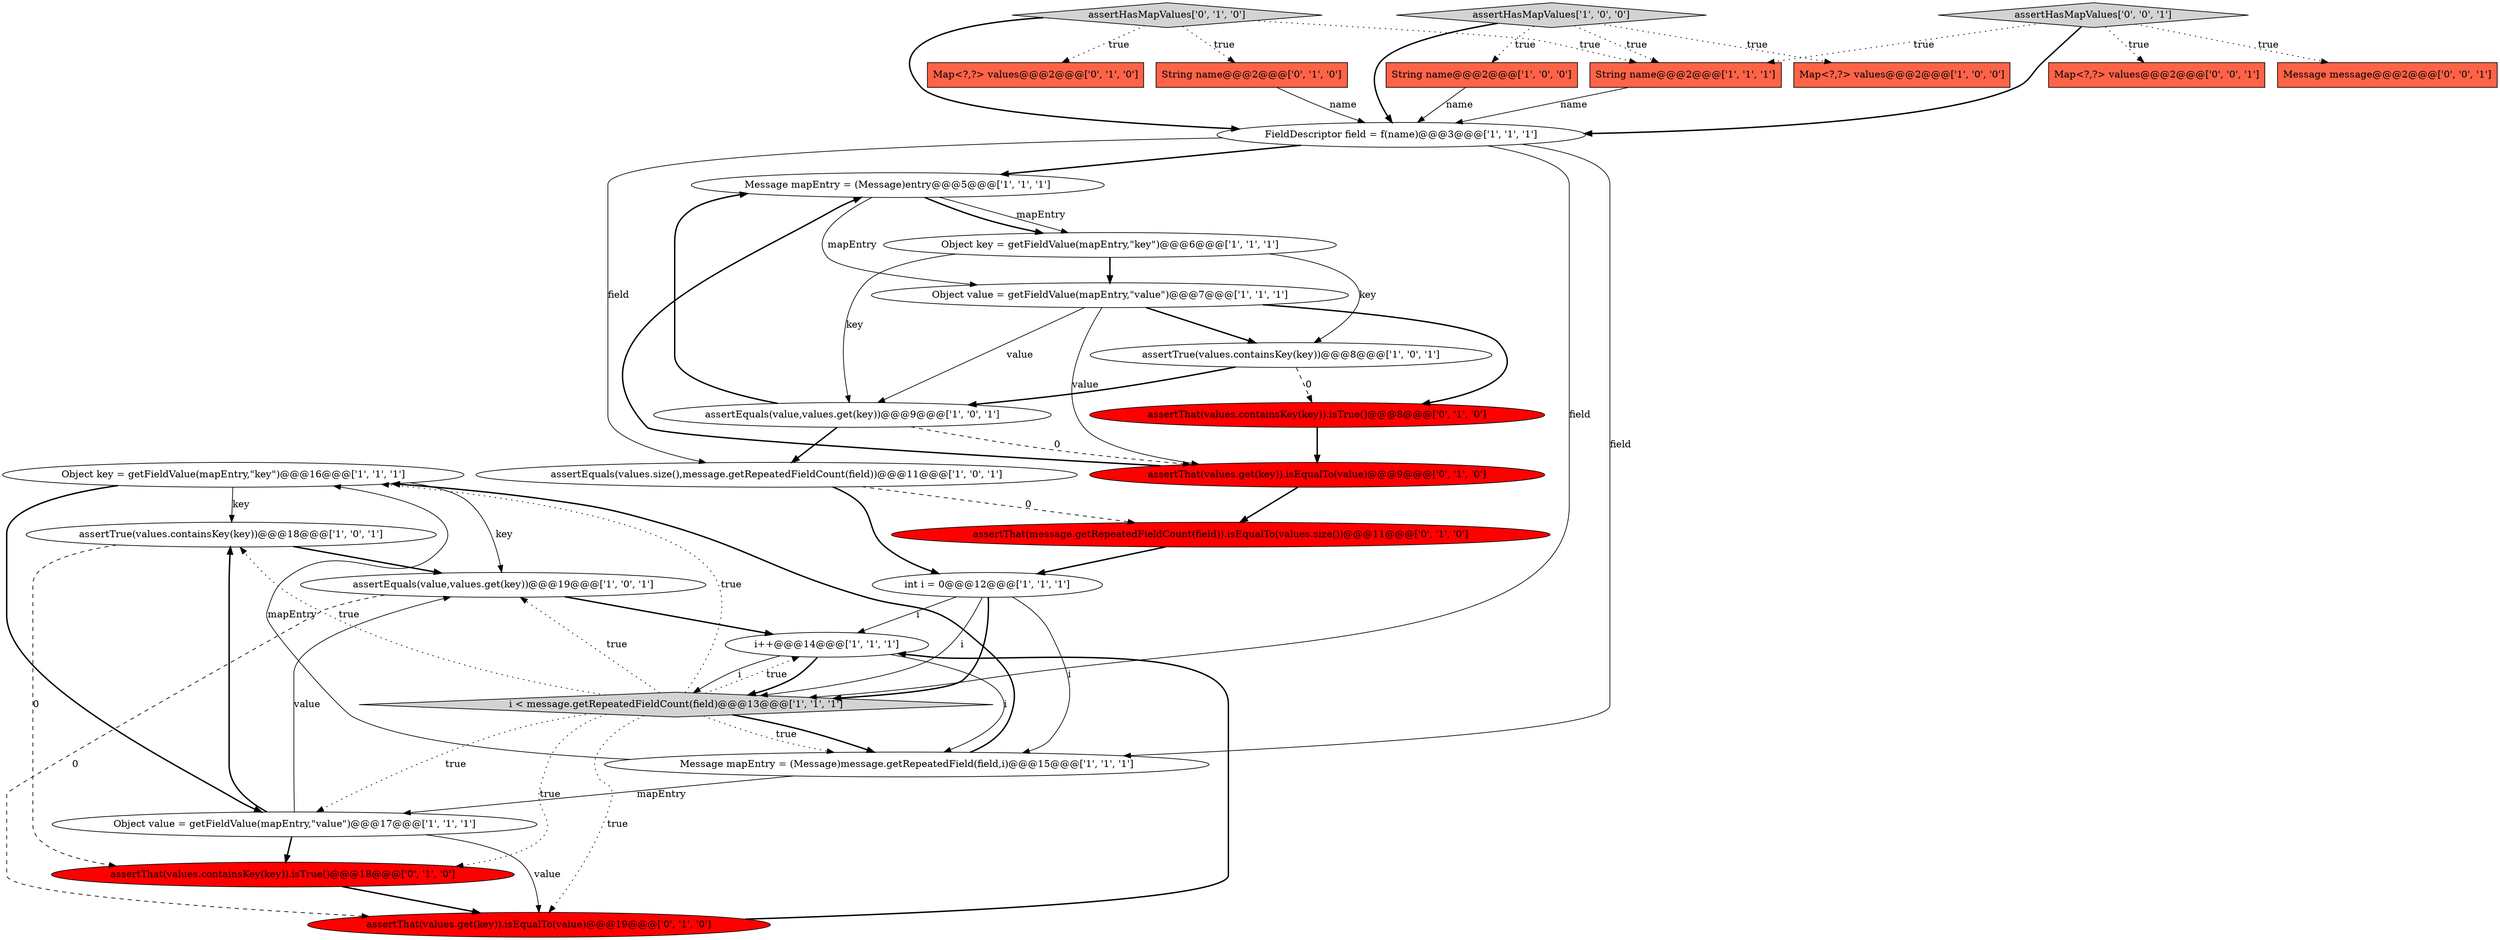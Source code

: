 digraph {
4 [style = filled, label = "Object key = getFieldValue(mapEntry,\"key\")@@@16@@@['1', '1', '1']", fillcolor = white, shape = ellipse image = "AAA0AAABBB1BBB"];
5 [style = filled, label = "assertEquals(values.size(),message.getRepeatedFieldCount(field))@@@11@@@['1', '0', '1']", fillcolor = white, shape = ellipse image = "AAA0AAABBB1BBB"];
15 [style = filled, label = "Message mapEntry = (Message)entry@@@5@@@['1', '1', '1']", fillcolor = white, shape = ellipse image = "AAA0AAABBB1BBB"];
20 [style = filled, label = "assertThat(values.containsKey(key)).isTrue()@@@8@@@['0', '1', '0']", fillcolor = red, shape = ellipse image = "AAA1AAABBB2BBB"];
27 [style = filled, label = "Map<?,?> values@@@2@@@['0', '0', '1']", fillcolor = tomato, shape = box image = "AAA0AAABBB3BBB"];
19 [style = filled, label = "String name@@@2@@@['0', '1', '0']", fillcolor = tomato, shape = box image = "AAA0AAABBB2BBB"];
8 [style = filled, label = "FieldDescriptor field = f(name)@@@3@@@['1', '1', '1']", fillcolor = white, shape = ellipse image = "AAA0AAABBB1BBB"];
9 [style = filled, label = "assertTrue(values.containsKey(key))@@@8@@@['1', '0', '1']", fillcolor = white, shape = ellipse image = "AAA0AAABBB1BBB"];
0 [style = filled, label = "String name@@@2@@@['1', '0', '0']", fillcolor = tomato, shape = box image = "AAA0AAABBB1BBB"];
22 [style = filled, label = "Map<?,?> values@@@2@@@['0', '1', '0']", fillcolor = tomato, shape = box image = "AAA0AAABBB2BBB"];
14 [style = filled, label = "String name@@@2@@@['1', '1', '1']", fillcolor = tomato, shape = box image = "AAA0AAABBB1BBB"];
28 [style = filled, label = "Message message@@@2@@@['0', '0', '1']", fillcolor = tomato, shape = box image = "AAA0AAABBB3BBB"];
29 [style = filled, label = "assertHasMapValues['0', '0', '1']", fillcolor = lightgray, shape = diamond image = "AAA0AAABBB3BBB"];
6 [style = filled, label = "i++@@@14@@@['1', '1', '1']", fillcolor = white, shape = ellipse image = "AAA0AAABBB1BBB"];
18 [style = filled, label = "assertTrue(values.containsKey(key))@@@18@@@['1', '0', '1']", fillcolor = white, shape = ellipse image = "AAA0AAABBB1BBB"];
16 [style = filled, label = "Object value = getFieldValue(mapEntry,\"value\")@@@17@@@['1', '1', '1']", fillcolor = white, shape = ellipse image = "AAA0AAABBB1BBB"];
10 [style = filled, label = "i < message.getRepeatedFieldCount(field)@@@13@@@['1', '1', '1']", fillcolor = lightgray, shape = diamond image = "AAA0AAABBB1BBB"];
24 [style = filled, label = "assertHasMapValues['0', '1', '0']", fillcolor = lightgray, shape = diamond image = "AAA0AAABBB2BBB"];
21 [style = filled, label = "assertThat(values.get(key)).isEqualTo(value)@@@9@@@['0', '1', '0']", fillcolor = red, shape = ellipse image = "AAA1AAABBB2BBB"];
25 [style = filled, label = "assertThat(values.get(key)).isEqualTo(value)@@@19@@@['0', '1', '0']", fillcolor = red, shape = ellipse image = "AAA1AAABBB2BBB"];
11 [style = filled, label = "assertEquals(value,values.get(key))@@@19@@@['1', '0', '1']", fillcolor = white, shape = ellipse image = "AAA0AAABBB1BBB"];
12 [style = filled, label = "assertEquals(value,values.get(key))@@@9@@@['1', '0', '1']", fillcolor = white, shape = ellipse image = "AAA0AAABBB1BBB"];
23 [style = filled, label = "assertThat(message.getRepeatedFieldCount(field)).isEqualTo(values.size())@@@11@@@['0', '1', '0']", fillcolor = red, shape = ellipse image = "AAA1AAABBB2BBB"];
3 [style = filled, label = "Object key = getFieldValue(mapEntry,\"key\")@@@6@@@['1', '1', '1']", fillcolor = white, shape = ellipse image = "AAA0AAABBB1BBB"];
17 [style = filled, label = "Message mapEntry = (Message)message.getRepeatedField(field,i)@@@15@@@['1', '1', '1']", fillcolor = white, shape = ellipse image = "AAA0AAABBB1BBB"];
7 [style = filled, label = "Object value = getFieldValue(mapEntry,\"value\")@@@7@@@['1', '1', '1']", fillcolor = white, shape = ellipse image = "AAA0AAABBB1BBB"];
26 [style = filled, label = "assertThat(values.containsKey(key)).isTrue()@@@18@@@['0', '1', '0']", fillcolor = red, shape = ellipse image = "AAA1AAABBB2BBB"];
1 [style = filled, label = "assertHasMapValues['1', '0', '0']", fillcolor = lightgray, shape = diamond image = "AAA0AAABBB1BBB"];
13 [style = filled, label = "int i = 0@@@12@@@['1', '1', '1']", fillcolor = white, shape = ellipse image = "AAA0AAABBB1BBB"];
2 [style = filled, label = "Map<?,?> values@@@2@@@['1', '0', '0']", fillcolor = tomato, shape = box image = "AAA0AAABBB1BBB"];
10->18 [style = dotted, label="true"];
4->16 [style = bold, label=""];
15->3 [style = solid, label="mapEntry"];
13->10 [style = bold, label=""];
29->8 [style = bold, label=""];
9->20 [style = dashed, label="0"];
17->4 [style = solid, label="mapEntry"];
10->6 [style = dotted, label="true"];
15->7 [style = solid, label="mapEntry"];
16->18 [style = bold, label=""];
13->17 [style = solid, label="i"];
8->15 [style = bold, label=""];
7->12 [style = solid, label="value"];
12->5 [style = bold, label=""];
1->8 [style = bold, label=""];
24->14 [style = dotted, label="true"];
5->23 [style = dashed, label="0"];
29->27 [style = dotted, label="true"];
16->25 [style = solid, label="value"];
21->15 [style = bold, label=""];
11->6 [style = bold, label=""];
18->11 [style = bold, label=""];
26->25 [style = bold, label=""];
12->15 [style = bold, label=""];
16->26 [style = bold, label=""];
14->8 [style = solid, label="name"];
10->17 [style = bold, label=""];
0->8 [style = solid, label="name"];
8->5 [style = solid, label="field"];
17->16 [style = solid, label="mapEntry"];
7->20 [style = bold, label=""];
1->14 [style = dotted, label="true"];
25->6 [style = bold, label=""];
15->3 [style = bold, label=""];
12->21 [style = dashed, label="0"];
8->17 [style = solid, label="field"];
10->17 [style = dotted, label="true"];
20->21 [style = bold, label=""];
7->9 [style = bold, label=""];
13->10 [style = solid, label="i"];
10->25 [style = dotted, label="true"];
29->28 [style = dotted, label="true"];
3->7 [style = bold, label=""];
6->17 [style = solid, label="i"];
23->13 [style = bold, label=""];
10->11 [style = dotted, label="true"];
4->11 [style = solid, label="key"];
24->22 [style = dotted, label="true"];
29->14 [style = dotted, label="true"];
5->13 [style = bold, label=""];
6->10 [style = bold, label=""];
3->9 [style = solid, label="key"];
6->10 [style = solid, label="i"];
11->25 [style = dashed, label="0"];
18->26 [style = dashed, label="0"];
7->21 [style = solid, label="value"];
10->26 [style = dotted, label="true"];
24->19 [style = dotted, label="true"];
19->8 [style = solid, label="name"];
4->18 [style = solid, label="key"];
9->12 [style = bold, label=""];
1->0 [style = dotted, label="true"];
24->8 [style = bold, label=""];
10->4 [style = dotted, label="true"];
1->2 [style = dotted, label="true"];
10->16 [style = dotted, label="true"];
3->12 [style = solid, label="key"];
17->4 [style = bold, label=""];
8->10 [style = solid, label="field"];
16->11 [style = solid, label="value"];
13->6 [style = solid, label="i"];
21->23 [style = bold, label=""];
}
